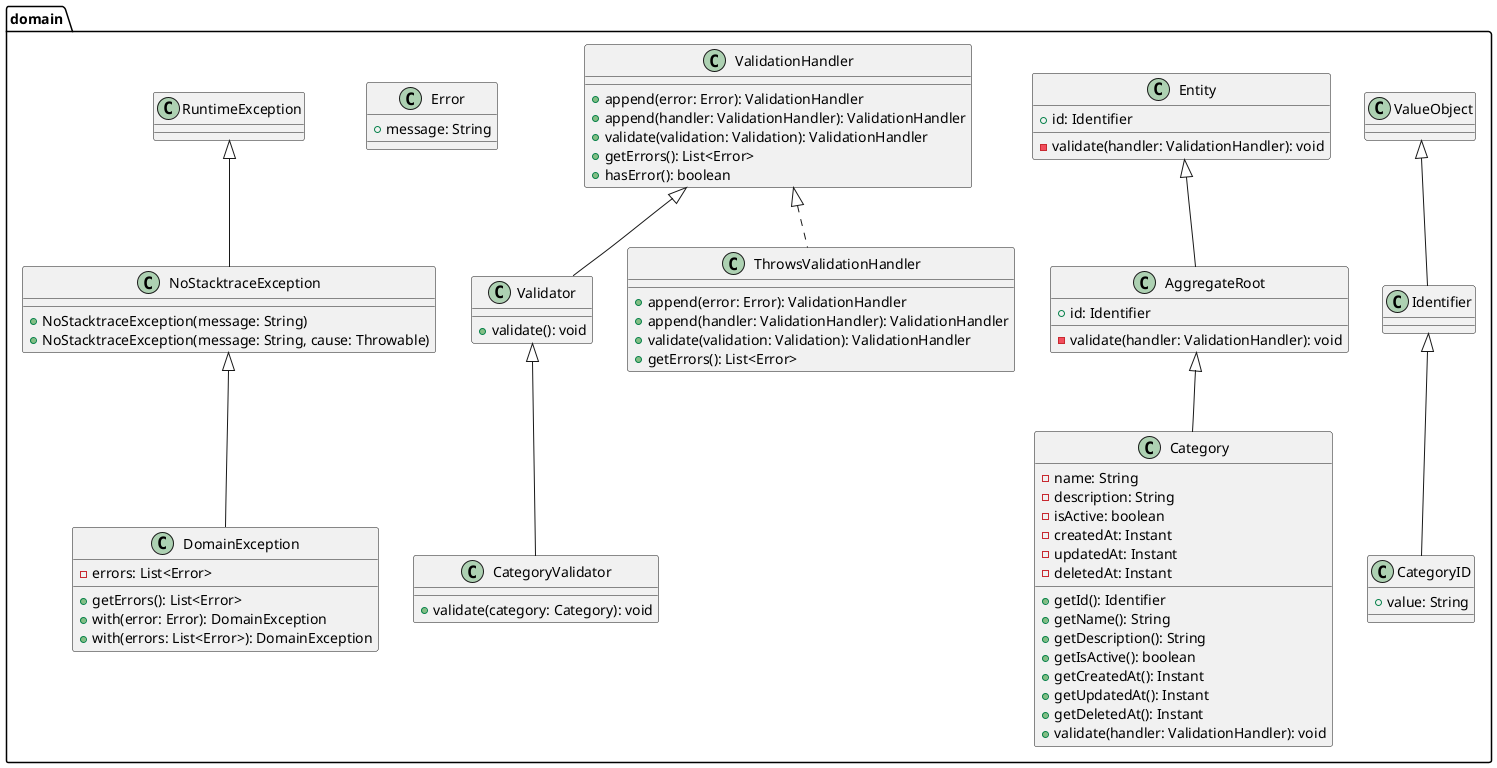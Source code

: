 @startuml Domain
package domain {
    class Identifier {
    }

    class ValueObject {
    }

    class AggregateRoot {
        + id: Identifier
        - validate(handler: ValidationHandler): void
    }

    class Entity {
        + id: Identifier
        - validate(handler: ValidationHandler): void
    }

    class ValidationHandler {
        + append(error: Error): ValidationHandler
        + append(handler: ValidationHandler): ValidationHandler
        + validate(validation: Validation): ValidationHandler
        + getErrors(): List<Error>
        + hasError(): boolean
    }

    class Validator {
        + validate(): void
    }

    class Error {
        + message: String
    }

    class DomainException {
        - errors: List<Error>
        + getErrors(): List<Error>
        + with(error: Error): DomainException
        + with(errors: List<Error>): DomainException
    }

    class Category {
        - name: String
        - description: String
        - isActive: boolean
        - createdAt: Instant
        - updatedAt: Instant
        - deletedAt: Instant
        + getId(): Identifier
        + getName(): String
        + getDescription(): String
        + getIsActive(): boolean
        + getCreatedAt(): Instant
        + getUpdatedAt(): Instant
        + getDeletedAt(): Instant
        + validate(handler: ValidationHandler): void
    }

    class CategoryID {
        + value: String
    }

    class CategoryValidator {
        + validate(category: Category): void
    }

    class NoStacktraceException {
        + NoStacktraceException(message: String)
        + NoStacktraceException(message: String, cause: Throwable)
    }

    class ThrowsValidationHandler {
        + append(error: Error): ValidationHandler
        + append(handler: ValidationHandler): ValidationHandler
        + validate(validation: Validation): ValidationHandler
        + getErrors(): List<Error>
    }

    Entity <|-- AggregateRoot
    AggregateRoot <|-- Category
    Identifier <|-- CategoryID
    ValidationHandler <|-- Validator
    ValueObject <|-- Identifier
    Validator <|-- CategoryValidator
    RuntimeException <|-- NoStacktraceException
    NoStacktraceException <|-- DomainException
    ValidationHandler <|.. ThrowsValidationHandler
}
@enduml

